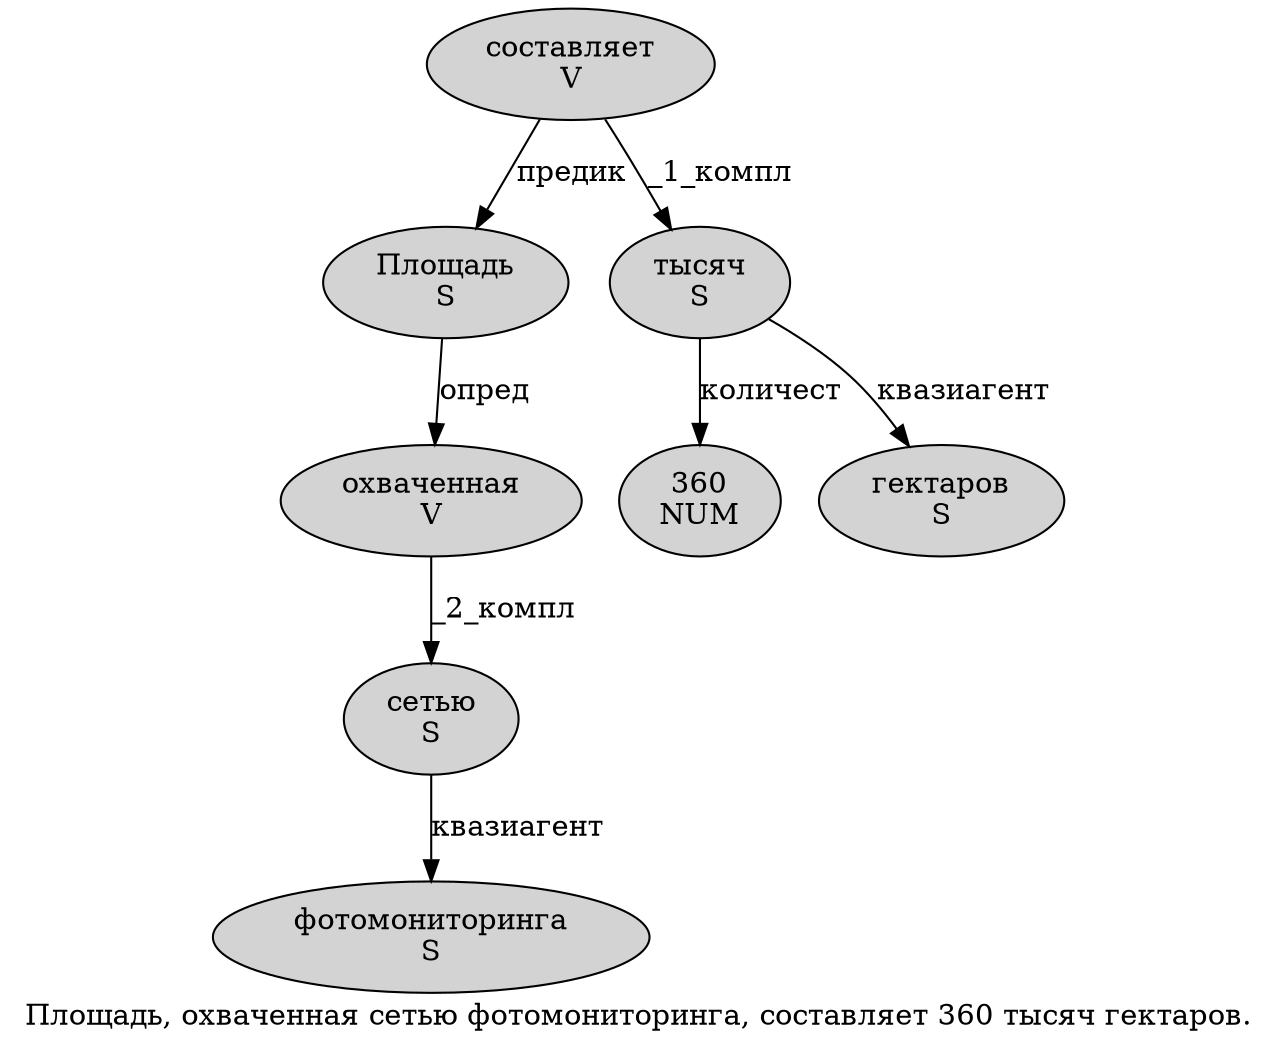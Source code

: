 digraph SENTENCE_708 {
	graph [label="Площадь, охваченная сетью фотомониторинга, составляет 360 тысяч гектаров."]
	node [style=filled]
		0 [label="Площадь
S" color="" fillcolor=lightgray penwidth=1 shape=ellipse]
		2 [label="охваченная
V" color="" fillcolor=lightgray penwidth=1 shape=ellipse]
		3 [label="сетью
S" color="" fillcolor=lightgray penwidth=1 shape=ellipse]
		4 [label="фотомониторинга
S" color="" fillcolor=lightgray penwidth=1 shape=ellipse]
		6 [label="составляет
V" color="" fillcolor=lightgray penwidth=1 shape=ellipse]
		7 [label="360
NUM" color="" fillcolor=lightgray penwidth=1 shape=ellipse]
		8 [label="тысяч
S" color="" fillcolor=lightgray penwidth=1 shape=ellipse]
		9 [label="гектаров
S" color="" fillcolor=lightgray penwidth=1 shape=ellipse]
			0 -> 2 [label="опред"]
			6 -> 0 [label="предик"]
			6 -> 8 [label="_1_компл"]
			8 -> 7 [label="количест"]
			8 -> 9 [label="квазиагент"]
			2 -> 3 [label="_2_компл"]
			3 -> 4 [label="квазиагент"]
}